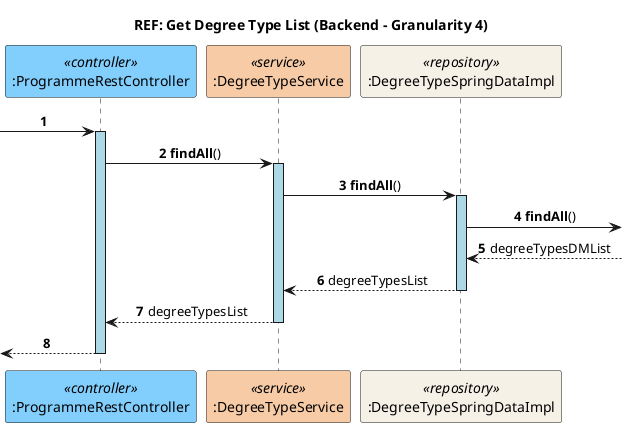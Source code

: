 @startuml
title REF: Get Degree Type List (Backend - Granularity 4)
skinparam sequenceLifeLineBackgroundColor lightblue
skinparam sequenceMessageAlign center
autonumber

participant ":ProgrammeRestController" as RestController <<controller>> #82CFFD
participant ":DegreeTypeService" as DegreeService <<service>> #F6CBA5
participant ":DegreeTypeSpringDataImpl" as DegreeTypeRepository <<repository>> #F6F1E7

-> RestController
activate RestController
RestController -> DegreeService: **findAll**()
activate DegreeService
DegreeService -> DegreeTypeRepository: **findAll**()
activate DegreeTypeRepository
DegreeTypeRepository -> : **findAll**()
DegreeTypeRepository <-- : degreeTypesDMList
DegreeTypeRepository --> DegreeService: degreeTypesList
deactivate DegreeTypeRepository
DegreeService --> RestController: degreeTypesList
deactivate DegreeService
<-- RestController
deactivate RestController
@enduml